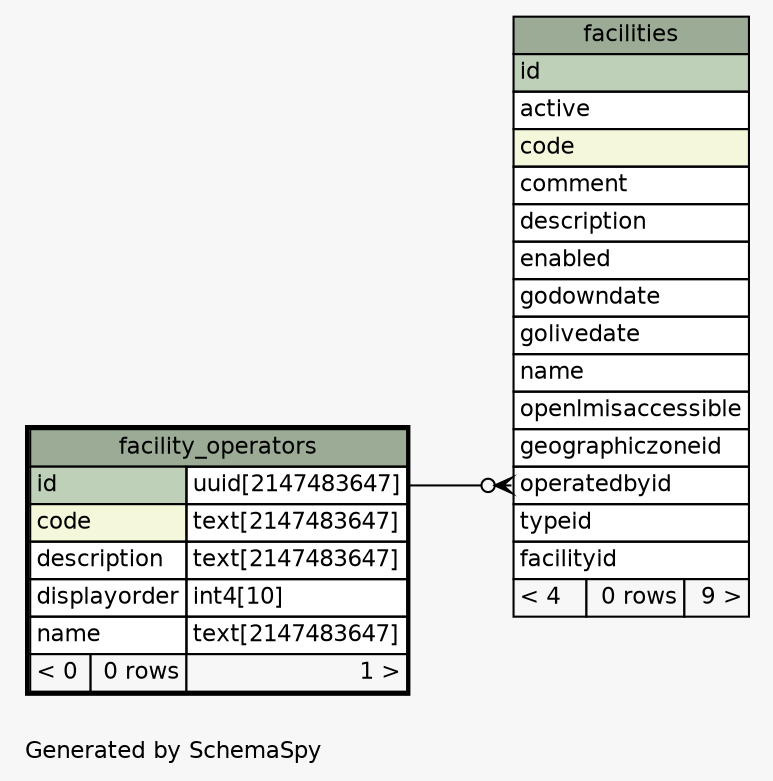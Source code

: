 // dot 2.38.0 on Linux 4.1.17-22.30.amzn1.x86_64
// SchemaSpy rev 590
digraph "oneDegreeRelationshipsDiagram" {
  graph [
    rankdir="RL"
    bgcolor="#f7f7f7"
    label="\nGenerated by SchemaSpy"
    labeljust="l"
    nodesep="0.18"
    ranksep="0.46"
    fontname="Helvetica"
    fontsize="11"
  ];
  node [
    fontname="Helvetica"
    fontsize="11"
    shape="plaintext"
  ];
  edge [
    arrowsize="0.8"
  ];
  "facilities":"operatedbyid":w -> "facility_operators":"id.type":e [arrowhead=none dir=back arrowtail=crowodot];
  "facilities" [
    label=<
    <TABLE BORDER="0" CELLBORDER="1" CELLSPACING="0" BGCOLOR="#ffffff">
      <TR><TD COLSPAN="3" BGCOLOR="#9bab96" ALIGN="CENTER">facilities</TD></TR>
      <TR><TD PORT="id" COLSPAN="3" BGCOLOR="#bed1b8" ALIGN="LEFT">id</TD></TR>
      <TR><TD PORT="active" COLSPAN="3" ALIGN="LEFT">active</TD></TR>
      <TR><TD PORT="code" COLSPAN="3" BGCOLOR="#f4f7da" ALIGN="LEFT">code</TD></TR>
      <TR><TD PORT="comment" COLSPAN="3" ALIGN="LEFT">comment</TD></TR>
      <TR><TD PORT="description" COLSPAN="3" ALIGN="LEFT">description</TD></TR>
      <TR><TD PORT="enabled" COLSPAN="3" ALIGN="LEFT">enabled</TD></TR>
      <TR><TD PORT="godowndate" COLSPAN="3" ALIGN="LEFT">godowndate</TD></TR>
      <TR><TD PORT="golivedate" COLSPAN="3" ALIGN="LEFT">golivedate</TD></TR>
      <TR><TD PORT="name" COLSPAN="3" ALIGN="LEFT">name</TD></TR>
      <TR><TD PORT="openlmisaccessible" COLSPAN="3" ALIGN="LEFT">openlmisaccessible</TD></TR>
      <TR><TD PORT="geographiczoneid" COLSPAN="3" ALIGN="LEFT">geographiczoneid</TD></TR>
      <TR><TD PORT="operatedbyid" COLSPAN="3" ALIGN="LEFT">operatedbyid</TD></TR>
      <TR><TD PORT="typeid" COLSPAN="3" ALIGN="LEFT">typeid</TD></TR>
      <TR><TD PORT="facilityid" COLSPAN="3" ALIGN="LEFT">facilityid</TD></TR>
      <TR><TD ALIGN="LEFT" BGCOLOR="#f7f7f7">&lt; 4</TD><TD ALIGN="RIGHT" BGCOLOR="#f7f7f7">0 rows</TD><TD ALIGN="RIGHT" BGCOLOR="#f7f7f7">9 &gt;</TD></TR>
    </TABLE>>
    URL="facilities.html"
    tooltip="facilities"
  ];
  "facility_operators" [
    label=<
    <TABLE BORDER="2" CELLBORDER="1" CELLSPACING="0" BGCOLOR="#ffffff">
      <TR><TD COLSPAN="3" BGCOLOR="#9bab96" ALIGN="CENTER">facility_operators</TD></TR>
      <TR><TD PORT="id" COLSPAN="2" BGCOLOR="#bed1b8" ALIGN="LEFT">id</TD><TD PORT="id.type" ALIGN="LEFT">uuid[2147483647]</TD></TR>
      <TR><TD PORT="code" COLSPAN="2" BGCOLOR="#f4f7da" ALIGN="LEFT">code</TD><TD PORT="code.type" ALIGN="LEFT">text[2147483647]</TD></TR>
      <TR><TD PORT="description" COLSPAN="2" ALIGN="LEFT">description</TD><TD PORT="description.type" ALIGN="LEFT">text[2147483647]</TD></TR>
      <TR><TD PORT="displayorder" COLSPAN="2" ALIGN="LEFT">displayorder</TD><TD PORT="displayorder.type" ALIGN="LEFT">int4[10]</TD></TR>
      <TR><TD PORT="name" COLSPAN="2" ALIGN="LEFT">name</TD><TD PORT="name.type" ALIGN="LEFT">text[2147483647]</TD></TR>
      <TR><TD ALIGN="LEFT" BGCOLOR="#f7f7f7">&lt; 0</TD><TD ALIGN="RIGHT" BGCOLOR="#f7f7f7">0 rows</TD><TD ALIGN="RIGHT" BGCOLOR="#f7f7f7">1 &gt;</TD></TR>
    </TABLE>>
    URL="facility_operators.html"
    tooltip="facility_operators"
  ];
}
